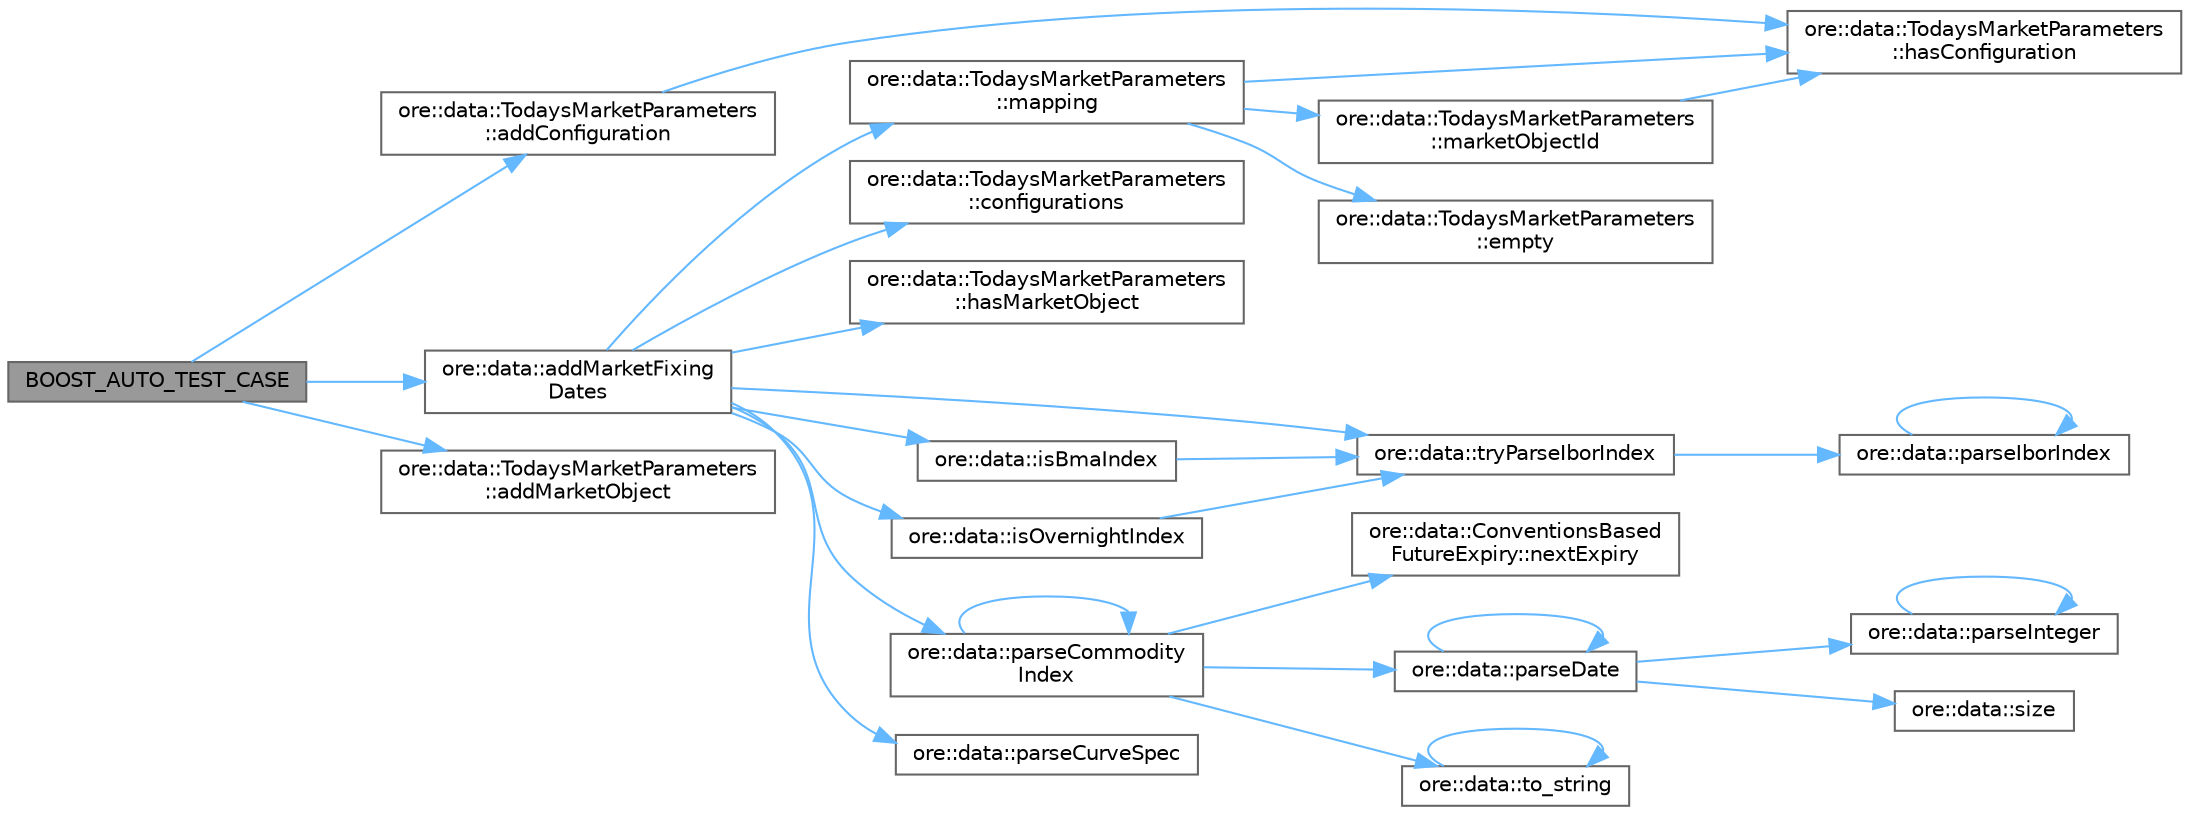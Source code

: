 digraph "BOOST_AUTO_TEST_CASE"
{
 // INTERACTIVE_SVG=YES
 // LATEX_PDF_SIZE
  bgcolor="transparent";
  edge [fontname=Helvetica,fontsize=10,labelfontname=Helvetica,labelfontsize=10];
  node [fontname=Helvetica,fontsize=10,shape=box,height=0.2,width=0.4];
  rankdir="LR";
  Node1 [label="BOOST_AUTO_TEST_CASE",height=0.2,width=0.4,color="gray40", fillcolor="grey60", style="filled", fontcolor="black",tooltip=" "];
  Node1 -> Node2 [color="steelblue1",style="solid"];
  Node2 [label="ore::data::TodaysMarketParameters\l::addConfiguration",height=0.2,width=0.4,color="grey40", fillcolor="white", style="filled",URL="$classore_1_1data_1_1_todays_market_parameters.html#ae1410f74e75b63ffa7b04f033c086e1b",tooltip=" "];
  Node2 -> Node3 [color="steelblue1",style="solid"];
  Node3 [label="ore::data::TodaysMarketParameters\l::hasConfiguration",height=0.2,width=0.4,color="grey40", fillcolor="white", style="filled",URL="$classore_1_1data_1_1_todays_market_parameters.html#a15146782240bf68d7923722c5371feb9",tooltip=" "];
  Node1 -> Node4 [color="steelblue1",style="solid"];
  Node4 [label="ore::data::addMarketFixing\lDates",height=0.2,width=0.4,color="grey40", fillcolor="white", style="filled",URL="$namespaceore_1_1data.html#a679d89696aea99b50e404364e8cd8c60",tooltip=" "];
  Node4 -> Node5 [color="steelblue1",style="solid"];
  Node5 [label="ore::data::TodaysMarketParameters\l::configurations",height=0.2,width=0.4,color="grey40", fillcolor="white", style="filled",URL="$classore_1_1data_1_1_todays_market_parameters.html#a2210eacf92c95350a60a48ab96df3c36",tooltip=" "];
  Node4 -> Node6 [color="steelblue1",style="solid"];
  Node6 [label="ore::data::TodaysMarketParameters\l::hasMarketObject",height=0.2,width=0.4,color="grey40", fillcolor="white", style="filled",URL="$classore_1_1data_1_1_todays_market_parameters.html#a75a2c24a3dc2abcc22320092c9ffa2e8",tooltip=" "];
  Node4 -> Node7 [color="steelblue1",style="solid"];
  Node7 [label="ore::data::isBmaIndex",height=0.2,width=0.4,color="grey40", fillcolor="white", style="filled",URL="$group__utilities.html#ga40fff52b85335fe8cebca19f15c4a81c",tooltip="Return true if the indexName is that of an bma/sifma index, otherwise false."];
  Node7 -> Node8 [color="steelblue1",style="solid"];
  Node8 [label="ore::data::tryParseIborIndex",height=0.2,width=0.4,color="grey40", fillcolor="white", style="filled",URL="$group__utilities.html#ga53500116b2cd1c6fd1598065f9ef64b2",tooltip="Try to convert std::string to QuantLib::IborIndex."];
  Node8 -> Node9 [color="steelblue1",style="solid"];
  Node9 [label="ore::data::parseIborIndex",height=0.2,width=0.4,color="grey40", fillcolor="white", style="filled",URL="$group__utilities.html#ga2d18ab5807f92319c9db2c13f4904738",tooltip="Convert std::string to QuantLib::IborIndex."];
  Node9 -> Node9 [color="steelblue1",style="solid"];
  Node4 -> Node10 [color="steelblue1",style="solid"];
  Node10 [label="ore::data::isOvernightIndex",height=0.2,width=0.4,color="grey40", fillcolor="white", style="filled",URL="$group__utilities.html#ga2f0695fe62430369b6acca7976d7be97",tooltip="Return true if the indexName is that of an overnight index, otherwise false."];
  Node10 -> Node8 [color="steelblue1",style="solid"];
  Node4 -> Node11 [color="steelblue1",style="solid"];
  Node11 [label="ore::data::TodaysMarketParameters\l::mapping",height=0.2,width=0.4,color="grey40", fillcolor="white", style="filled",URL="$classore_1_1data_1_1_todays_market_parameters.html#a451da96d7cc713be6c76c5b288cce4ca",tooltip="EUR => Yield/EUR/EUR6M, USD => Yield/USD/USD3M etc."];
  Node11 -> Node12 [color="steelblue1",style="solid"];
  Node12 [label="ore::data::TodaysMarketParameters\l::empty",height=0.2,width=0.4,color="grey40", fillcolor="white", style="filled",URL="$classore_1_1data_1_1_todays_market_parameters.html#a3f37b042a1e7cd4bd38fc564de81f0da",tooltip="Check if any parameters."];
  Node11 -> Node3 [color="steelblue1",style="solid"];
  Node11 -> Node13 [color="steelblue1",style="solid"];
  Node13 [label="ore::data::TodaysMarketParameters\l::marketObjectId",height=0.2,width=0.4,color="grey40", fillcolor="white", style="filled",URL="$classore_1_1data_1_1_todays_market_parameters.html#af07dd518bba247175c3e8816becacec7",tooltip="Intermediate id for a given market object and configuration, see the description of configurations_ b..."];
  Node13 -> Node3 [color="steelblue1",style="solid"];
  Node4 -> Node14 [color="steelblue1",style="solid"];
  Node14 [label="ore::data::parseCommodity\lIndex",height=0.2,width=0.4,color="grey40", fillcolor="white", style="filled",URL="$namespaceore_1_1data.html#abd022b98516a69b335865f8c17a645cf",tooltip=" "];
  Node14 -> Node15 [color="steelblue1",style="solid"];
  Node15 [label="ore::data::ConventionsBased\lFutureExpiry::nextExpiry",height=0.2,width=0.4,color="grey40", fillcolor="white", style="filled",URL="$classore_1_1data_1_1_conventions_based_future_expiry.html#a2bd20c07171472e89c54943f2da6dffd",tooltip=" "];
  Node14 -> Node14 [color="steelblue1",style="solid"];
  Node14 -> Node16 [color="steelblue1",style="solid"];
  Node16 [label="ore::data::parseDate",height=0.2,width=0.4,color="grey40", fillcolor="white", style="filled",URL="$group__utilities.html#ga59b5fdda574d90facae95dec2d13040d",tooltip="Convert std::string to QuantLib::Date."];
  Node16 -> Node16 [color="steelblue1",style="solid"];
  Node16 -> Node17 [color="steelblue1",style="solid"];
  Node17 [label="ore::data::parseInteger",height=0.2,width=0.4,color="grey40", fillcolor="white", style="filled",URL="$group__utilities.html#gaecd67eda4fb5f4859bb8f6d383547721",tooltip="Convert text to QuantLib::Integer."];
  Node17 -> Node17 [color="steelblue1",style="solid"];
  Node16 -> Node18 [color="steelblue1",style="solid"];
  Node18 [label="ore::data::size",height=0.2,width=0.4,color="grey40", fillcolor="white", style="filled",URL="$namespaceore_1_1data.html#a777e216dee6069b548bb87da7152699e",tooltip=" "];
  Node14 -> Node19 [color="steelblue1",style="solid"];
  Node19 [label="ore::data::to_string",height=0.2,width=0.4,color="grey40", fillcolor="white", style="filled",URL="$namespaceore_1_1data.html#a86651dfeb5c18ee891f7a4734d8cf455",tooltip=" "];
  Node19 -> Node19 [color="steelblue1",style="solid"];
  Node4 -> Node20 [color="steelblue1",style="solid"];
  Node20 [label="ore::data::parseCurveSpec",height=0.2,width=0.4,color="grey40", fillcolor="white", style="filled",URL="$group__curves.html#ga7c53f293f4ad98e691c6a93b6be26e9a",tooltip="function to convert a string into a curve spec"];
  Node4 -> Node8 [color="steelblue1",style="solid"];
  Node1 -> Node21 [color="steelblue1",style="solid"];
  Node21 [label="ore::data::TodaysMarketParameters\l::addMarketObject",height=0.2,width=0.4,color="grey40", fillcolor="white", style="filled",URL="$classore_1_1data_1_1_todays_market_parameters.html#a206ec754b770f62e6ca457b1e6ca2a34",tooltip=" "];
}
